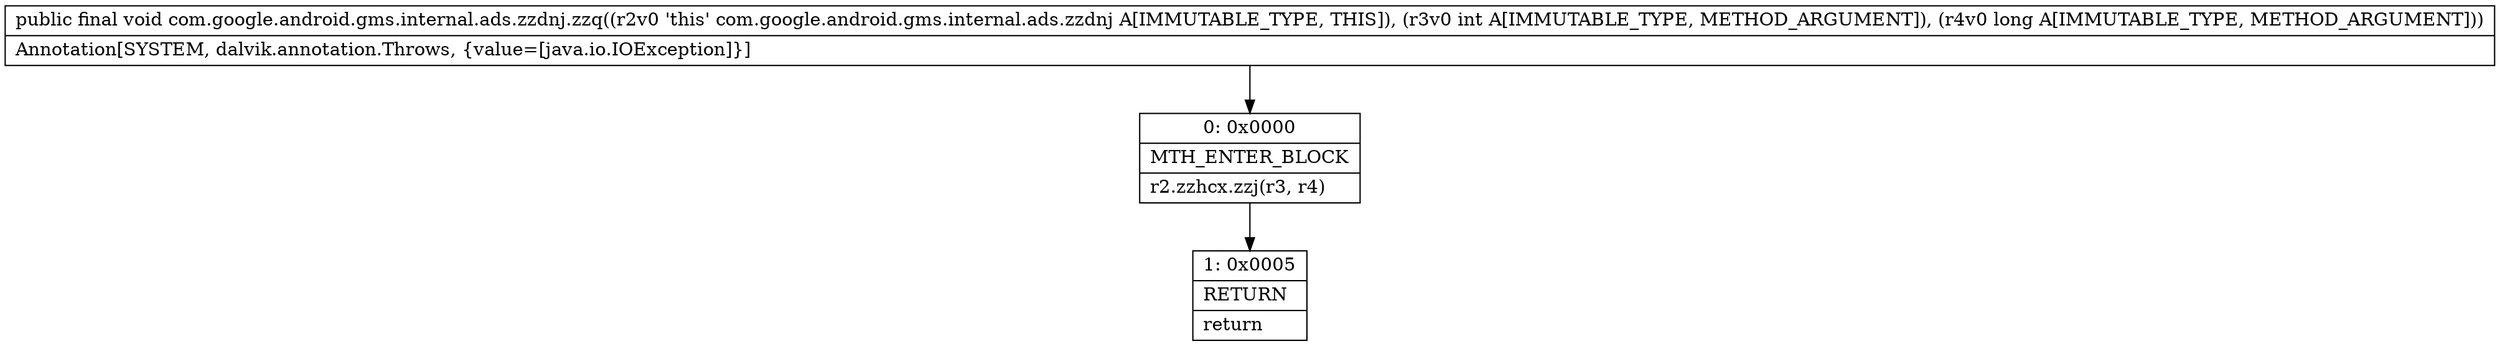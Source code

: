digraph "CFG forcom.google.android.gms.internal.ads.zzdnj.zzq(IJ)V" {
Node_0 [shape=record,label="{0\:\ 0x0000|MTH_ENTER_BLOCK\l|r2.zzhcx.zzj(r3, r4)\l}"];
Node_1 [shape=record,label="{1\:\ 0x0005|RETURN\l|return\l}"];
MethodNode[shape=record,label="{public final void com.google.android.gms.internal.ads.zzdnj.zzq((r2v0 'this' com.google.android.gms.internal.ads.zzdnj A[IMMUTABLE_TYPE, THIS]), (r3v0 int A[IMMUTABLE_TYPE, METHOD_ARGUMENT]), (r4v0 long A[IMMUTABLE_TYPE, METHOD_ARGUMENT]))  | Annotation[SYSTEM, dalvik.annotation.Throws, \{value=[java.io.IOException]\}]\l}"];
MethodNode -> Node_0;
Node_0 -> Node_1;
}

